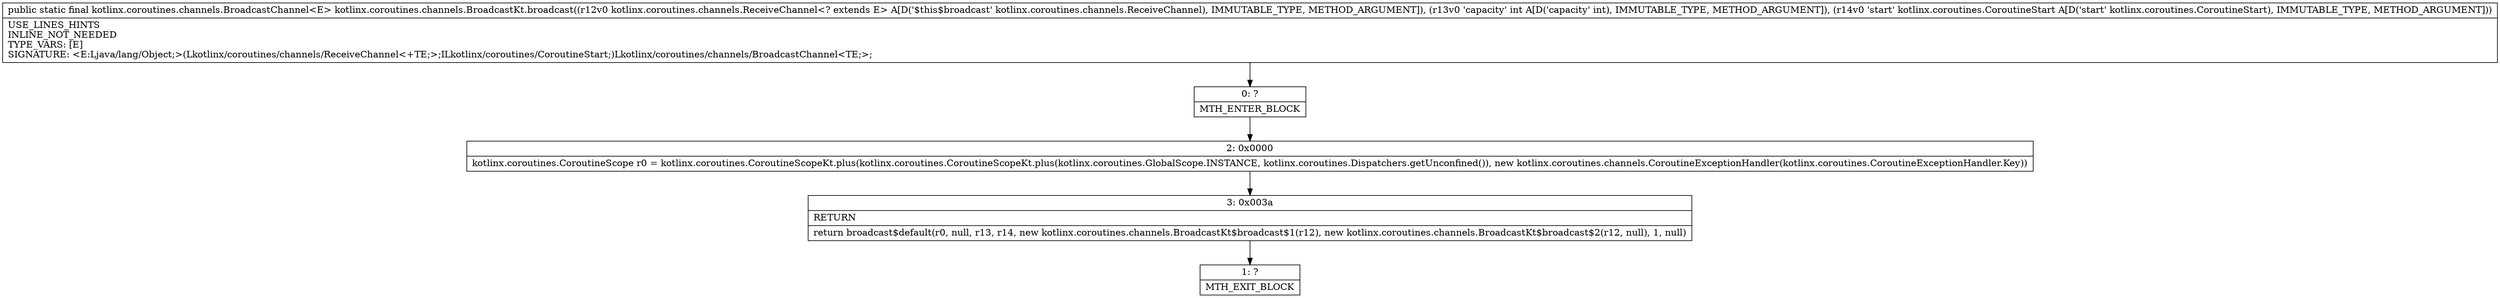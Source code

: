 digraph "CFG forkotlinx.coroutines.channels.BroadcastKt.broadcast(Lkotlinx\/coroutines\/channels\/ReceiveChannel;ILkotlinx\/coroutines\/CoroutineStart;)Lkotlinx\/coroutines\/channels\/BroadcastChannel;" {
Node_0 [shape=record,label="{0\:\ ?|MTH_ENTER_BLOCK\l}"];
Node_2 [shape=record,label="{2\:\ 0x0000|kotlinx.coroutines.CoroutineScope r0 = kotlinx.coroutines.CoroutineScopeKt.plus(kotlinx.coroutines.CoroutineScopeKt.plus(kotlinx.coroutines.GlobalScope.INSTANCE, kotlinx.coroutines.Dispatchers.getUnconfined()), new kotlinx.coroutines.channels.CoroutineExceptionHandler(kotlinx.coroutines.CoroutineExceptionHandler.Key))\l}"];
Node_3 [shape=record,label="{3\:\ 0x003a|RETURN\l|return broadcast$default(r0, null, r13, r14, new kotlinx.coroutines.channels.BroadcastKt$broadcast$1(r12), new kotlinx.coroutines.channels.BroadcastKt$broadcast$2(r12, null), 1, null)\l}"];
Node_1 [shape=record,label="{1\:\ ?|MTH_EXIT_BLOCK\l}"];
MethodNode[shape=record,label="{public static final kotlinx.coroutines.channels.BroadcastChannel\<E\> kotlinx.coroutines.channels.BroadcastKt.broadcast((r12v0 kotlinx.coroutines.channels.ReceiveChannel\<? extends E\> A[D('$this$broadcast' kotlinx.coroutines.channels.ReceiveChannel), IMMUTABLE_TYPE, METHOD_ARGUMENT]), (r13v0 'capacity' int A[D('capacity' int), IMMUTABLE_TYPE, METHOD_ARGUMENT]), (r14v0 'start' kotlinx.coroutines.CoroutineStart A[D('start' kotlinx.coroutines.CoroutineStart), IMMUTABLE_TYPE, METHOD_ARGUMENT]))  | USE_LINES_HINTS\lINLINE_NOT_NEEDED\lTYPE_VARS: [E]\lSIGNATURE: \<E:Ljava\/lang\/Object;\>(Lkotlinx\/coroutines\/channels\/ReceiveChannel\<+TE;\>;ILkotlinx\/coroutines\/CoroutineStart;)Lkotlinx\/coroutines\/channels\/BroadcastChannel\<TE;\>;\l}"];
MethodNode -> Node_0;Node_0 -> Node_2;
Node_2 -> Node_3;
Node_3 -> Node_1;
}

